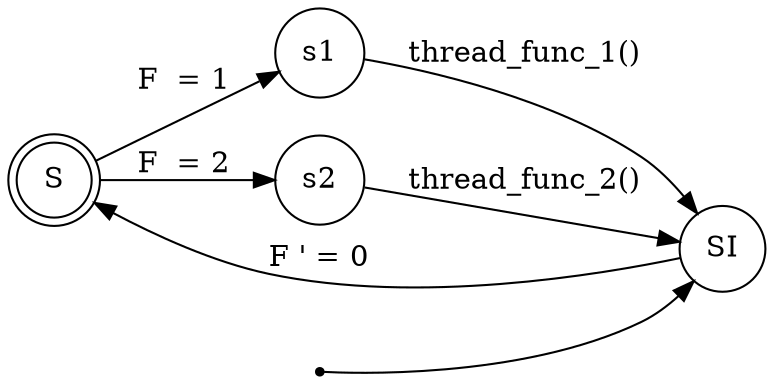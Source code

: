 digraph worker_thread {
    rankdir=LR;
    size="8,5"

    node [shape = doublecircle]; S;
    node [shape = point ]; qi

    node [shape = circle];
    qi -> SI;
    SI -> S  [ label = "F ' = 0"];
   
    S  -> s1 [ label = "F  = 1" ];
    s1 -> SI [ label = "thread_func_1()" ];
    
    S  -> s2 [ label = "F  = 2" ];
    s2 -> SI [ label = "thread_func_2()" ];
}

